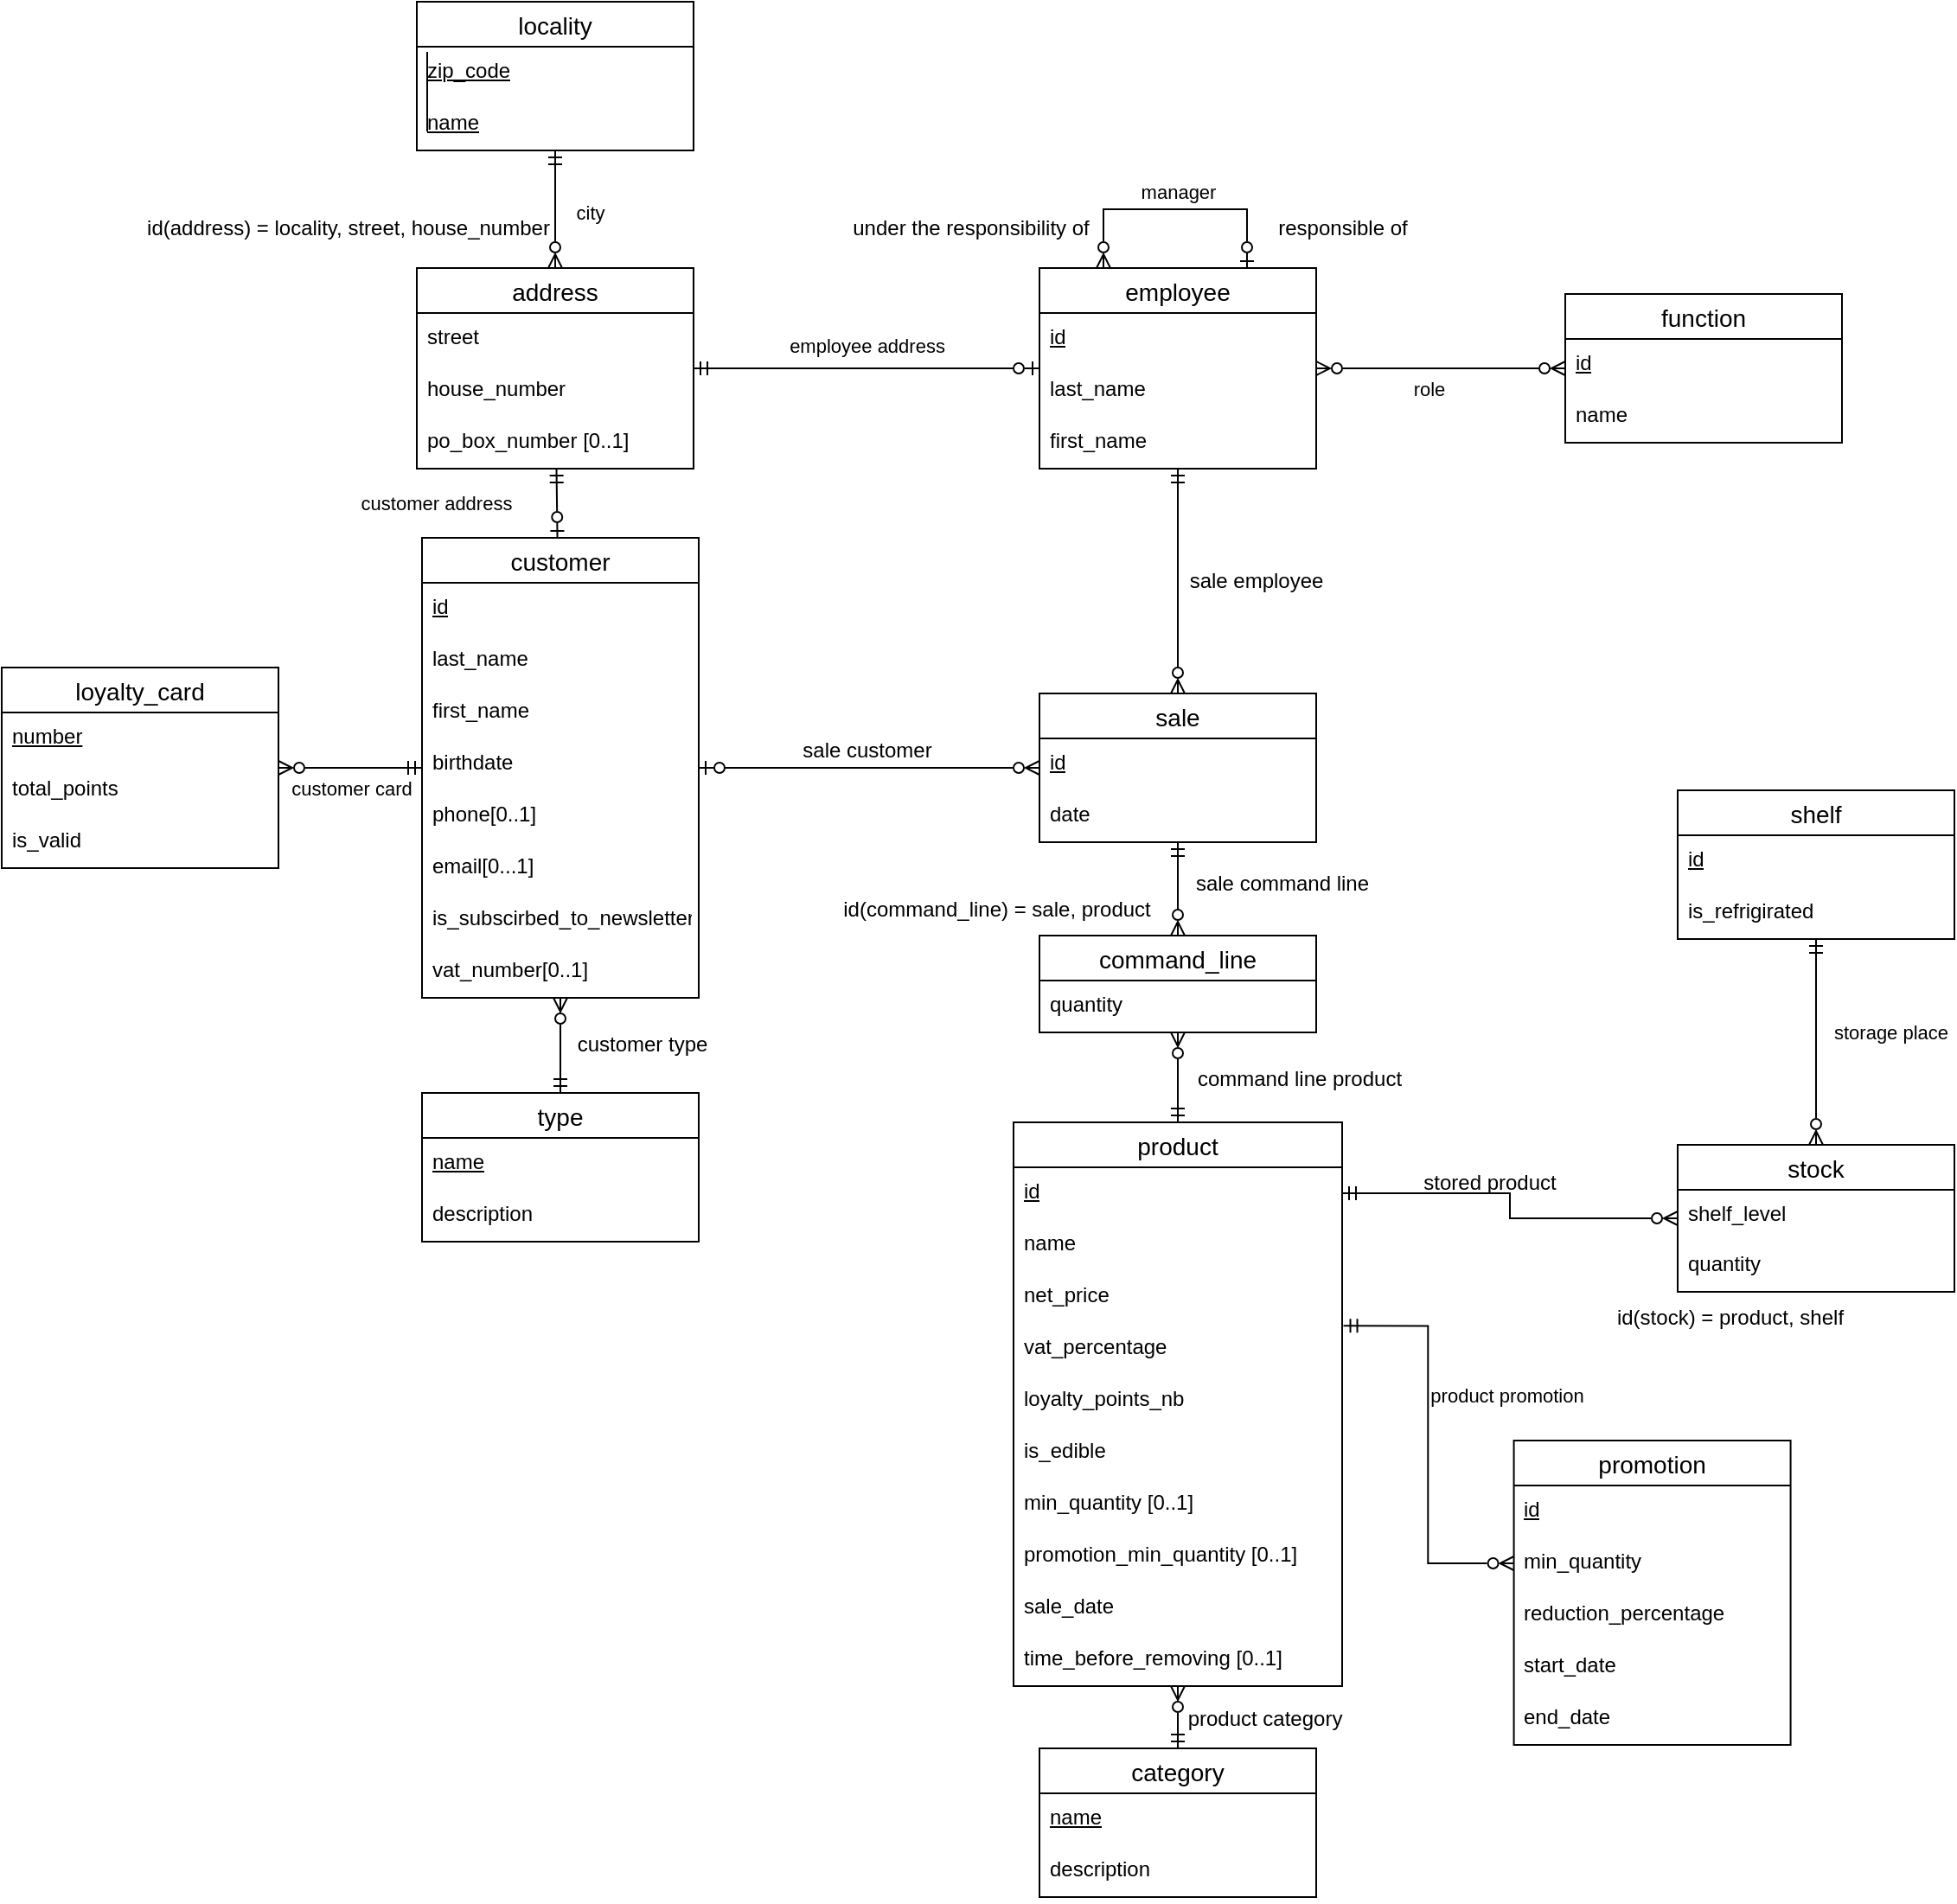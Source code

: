 <mxfile version="24.2.5" type="device">
  <diagram id="C5RBs43oDa-KdzZeNtuy" name="Page-1">
    <mxGraphModel dx="3216" dy="909" grid="0" gridSize="10" guides="1" tooltips="1" connect="1" arrows="1" fold="1" page="1" pageScale="1" pageWidth="1654" pageHeight="2336" math="0" shadow="0">
      <root>
        <mxCell id="WIyWlLk6GJQsqaUBKTNV-0" />
        <mxCell id="WIyWlLk6GJQsqaUBKTNV-1" parent="WIyWlLk6GJQsqaUBKTNV-0" />
        <mxCell id="dpNiXfFF5GGfgYgJXi4R-207" style="edgeStyle=orthogonalEdgeStyle;rounded=0;hachureGap=4;orthogonalLoop=1;jettySize=auto;html=1;endArrow=ERzeroToMany;endFill=0;startArrow=ERmandOne;startFill=0;" parent="WIyWlLk6GJQsqaUBKTNV-1" source="dpNiXfFF5GGfgYgJXi4R-37" target="dpNiXfFF5GGfgYgJXi4R-204" edge="1">
          <mxGeometry relative="1" as="geometry" />
        </mxCell>
        <mxCell id="dpNiXfFF5GGfgYgJXi4R-37" value="employee" style="swimlane;fontStyle=0;childLayout=stackLayout;horizontal=1;startSize=26;horizontalStack=0;resizeParent=1;resizeParentMax=0;resizeLast=0;collapsible=1;marginBottom=0;align=center;fontSize=14;" parent="WIyWlLk6GJQsqaUBKTNV-1" vertex="1">
          <mxGeometry x="-630" y="214" width="160" height="116" as="geometry" />
        </mxCell>
        <mxCell id="dpNiXfFF5GGfgYgJXi4R-38" value="&lt;u&gt;id&lt;/u&gt;" style="text;strokeColor=none;fillColor=none;spacingLeft=4;spacingRight=4;overflow=hidden;rotatable=0;points=[[0,0.5],[1,0.5]];portConstraint=eastwest;fontSize=12;whiteSpace=wrap;html=1;" parent="dpNiXfFF5GGfgYgJXi4R-37" vertex="1">
          <mxGeometry y="26" width="160" height="30" as="geometry" />
        </mxCell>
        <mxCell id="dpNiXfFF5GGfgYgJXi4R-39" value="last_name" style="text;strokeColor=none;fillColor=none;spacingLeft=4;spacingRight=4;overflow=hidden;rotatable=0;points=[[0,0.5],[1,0.5]];portConstraint=eastwest;fontSize=12;whiteSpace=wrap;html=1;" parent="dpNiXfFF5GGfgYgJXi4R-37" vertex="1">
          <mxGeometry y="56" width="160" height="30" as="geometry" />
        </mxCell>
        <mxCell id="dpNiXfFF5GGfgYgJXi4R-40" value="first_name" style="text;strokeColor=none;fillColor=none;spacingLeft=4;spacingRight=4;overflow=hidden;rotatable=0;points=[[0,0.5],[1,0.5]];portConstraint=eastwest;fontSize=12;whiteSpace=wrap;html=1;" parent="dpNiXfFF5GGfgYgJXi4R-37" vertex="1">
          <mxGeometry y="86" width="160" height="30" as="geometry" />
        </mxCell>
        <mxCell id="dpNiXfFF5GGfgYgJXi4R-49" value="manager" style="edgeStyle=orthogonalEdgeStyle;rounded=0;orthogonalLoop=1;jettySize=auto;html=1;startArrow=ERzeroToOne;startFill=0;endArrow=ERzeroToMany;endFill=0;exitX=0.75;exitY=0;exitDx=0;exitDy=0;" parent="WIyWlLk6GJQsqaUBKTNV-1" source="dpNiXfFF5GGfgYgJXi4R-37" target="dpNiXfFF5GGfgYgJXi4R-37" edge="1">
          <mxGeometry x="-0.017" y="-10" relative="1" as="geometry">
            <Array as="points">
              <mxPoint x="-510" y="180" />
              <mxPoint x="-593" y="180" />
            </Array>
            <mxPoint x="-510" y="80" as="sourcePoint" />
            <mxPoint x="-592.5" y="110" as="targetPoint" />
            <mxPoint as="offset" />
          </mxGeometry>
        </mxCell>
        <mxCell id="dpNiXfFF5GGfgYgJXi4R-50" value="responsible of" style="text;html=1;align=center;verticalAlign=middle;resizable=0;points=[];autosize=1;strokeColor=none;fillColor=none;" parent="WIyWlLk6GJQsqaUBKTNV-1" vertex="1">
          <mxGeometry x="-505" y="176" width="100" height="30" as="geometry" />
        </mxCell>
        <mxCell id="dpNiXfFF5GGfgYgJXi4R-51" value="under the responsibility of" style="text;html=1;align=center;verticalAlign=middle;resizable=0;points=[];autosize=1;strokeColor=none;fillColor=none;" parent="WIyWlLk6GJQsqaUBKTNV-1" vertex="1">
          <mxGeometry x="-750" y="176" width="160" height="30" as="geometry" />
        </mxCell>
        <mxCell id="dpNiXfFF5GGfgYgJXi4R-59" value="role" style="edgeStyle=orthogonalEdgeStyle;rounded=0;orthogonalLoop=1;jettySize=auto;html=1;startArrow=ERzeroToMany;startFill=0;endArrow=ERzeroToMany;endFill=0;" parent="WIyWlLk6GJQsqaUBKTNV-1" source="dpNiXfFF5GGfgYgJXi4R-162" target="dpNiXfFF5GGfgYgJXi4R-37" edge="1">
          <mxGeometry x="0.089" y="12" relative="1" as="geometry">
            <mxPoint x="-1" as="offset" />
            <mxPoint x="-320.0" y="257.98" as="sourcePoint" />
            <mxPoint x="-468.56" y="257.75" as="targetPoint" />
          </mxGeometry>
        </mxCell>
        <mxCell id="dpNiXfFF5GGfgYgJXi4R-70" value="address" style="swimlane;fontStyle=0;childLayout=stackLayout;horizontal=1;startSize=26;horizontalStack=0;resizeParent=1;resizeParentMax=0;resizeLast=0;collapsible=1;marginBottom=0;align=center;fontSize=14;" parent="WIyWlLk6GJQsqaUBKTNV-1" vertex="1">
          <mxGeometry x="-990" y="214" width="160" height="116" as="geometry" />
        </mxCell>
        <mxCell id="dpNiXfFF5GGfgYgJXi4R-71" value="street" style="text;strokeColor=none;fillColor=none;spacingLeft=4;spacingRight=4;overflow=hidden;rotatable=0;points=[[0,0.5],[1,0.5]];portConstraint=eastwest;fontSize=12;whiteSpace=wrap;html=1;" parent="dpNiXfFF5GGfgYgJXi4R-70" vertex="1">
          <mxGeometry y="26" width="160" height="30" as="geometry" />
        </mxCell>
        <mxCell id="dpNiXfFF5GGfgYgJXi4R-72" value="house_number" style="text;strokeColor=none;fillColor=none;spacingLeft=4;spacingRight=4;overflow=hidden;rotatable=0;points=[[0,0.5],[1,0.5]];portConstraint=eastwest;fontSize=12;whiteSpace=wrap;html=1;" parent="dpNiXfFF5GGfgYgJXi4R-70" vertex="1">
          <mxGeometry y="56" width="160" height="30" as="geometry" />
        </mxCell>
        <mxCell id="rM9jG47m31_URqmx05FJ-12" value="po_box_number [0..1]" style="text;strokeColor=none;fillColor=none;spacingLeft=4;spacingRight=4;overflow=hidden;rotatable=0;points=[[0,0.5],[1,0.5]];portConstraint=eastwest;fontSize=12;whiteSpace=wrap;html=1;" parent="dpNiXfFF5GGfgYgJXi4R-70" vertex="1">
          <mxGeometry y="86" width="160" height="30" as="geometry" />
        </mxCell>
        <mxCell id="dpNiXfFF5GGfgYgJXi4R-73" value="locality" style="swimlane;fontStyle=0;childLayout=stackLayout;horizontal=1;startSize=26;horizontalStack=0;resizeParent=1;resizeParentMax=0;resizeLast=0;collapsible=1;marginBottom=0;align=center;fontSize=14;" parent="WIyWlLk6GJQsqaUBKTNV-1" vertex="1">
          <mxGeometry x="-990" y="60" width="160" height="86" as="geometry" />
        </mxCell>
        <mxCell id="dpNiXfFF5GGfgYgJXi4R-74" value="zip_code" style="text;strokeColor=none;fillColor=none;spacingLeft=4;spacingRight=4;overflow=hidden;rotatable=0;points=[[0,0.5],[1,0.5]];portConstraint=eastwest;fontSize=12;whiteSpace=wrap;html=1;fontStyle=4" parent="dpNiXfFF5GGfgYgJXi4R-73" vertex="1">
          <mxGeometry y="26" width="160" height="30" as="geometry" />
        </mxCell>
        <mxCell id="dpNiXfFF5GGfgYgJXi4R-75" value="" style="endArrow=none;html=1;rounded=0;" parent="dpNiXfFF5GGfgYgJXi4R-73" edge="1">
          <mxGeometry width="50" height="50" relative="1" as="geometry">
            <mxPoint x="6" y="75" as="sourcePoint" />
            <mxPoint x="6" y="29" as="targetPoint" />
          </mxGeometry>
        </mxCell>
        <mxCell id="dpNiXfFF5GGfgYgJXi4R-76" value="name" style="text;strokeColor=none;fillColor=none;spacingLeft=4;spacingRight=4;overflow=hidden;rotatable=0;points=[[0,0.5],[1,0.5]];portConstraint=eastwest;fontSize=12;whiteSpace=wrap;html=1;fontStyle=4" parent="dpNiXfFF5GGfgYgJXi4R-73" vertex="1">
          <mxGeometry y="56" width="160" height="30" as="geometry" />
        </mxCell>
        <mxCell id="dpNiXfFF5GGfgYgJXi4R-77" value="city" style="endArrow=ERzeroToMany;html=1;rounded=0;startArrow=ERmandOne;startFill=0;endFill=0;" parent="WIyWlLk6GJQsqaUBKTNV-1" source="dpNiXfFF5GGfgYgJXi4R-73" target="dpNiXfFF5GGfgYgJXi4R-70" edge="1">
          <mxGeometry x="0.048" y="20" relative="1" as="geometry">
            <mxPoint x="-350" y="290" as="sourcePoint" />
            <mxPoint x="-190" y="290" as="targetPoint" />
            <mxPoint as="offset" />
          </mxGeometry>
        </mxCell>
        <mxCell id="dpNiXfFF5GGfgYgJXi4R-78" value="employee address" style="endArrow=ERzeroToOne;html=1;rounded=0;startArrow=ERmandOne;startFill=0;endFill=0;" parent="WIyWlLk6GJQsqaUBKTNV-1" source="dpNiXfFF5GGfgYgJXi4R-70" target="dpNiXfFF5GGfgYgJXi4R-37" edge="1">
          <mxGeometry y="13" relative="1" as="geometry">
            <mxPoint x="-320" y="600" as="sourcePoint" />
            <mxPoint x="-160" y="600" as="targetPoint" />
            <mxPoint as="offset" />
          </mxGeometry>
        </mxCell>
        <mxCell id="O0_nuu1xnX9HIHcT5xvd-1" style="edgeStyle=orthogonalEdgeStyle;rounded=0;orthogonalLoop=1;jettySize=auto;html=1;endArrow=ERzeroToMany;endFill=0;startArrow=ERzeroToOne;startFill=0;" parent="WIyWlLk6GJQsqaUBKTNV-1" source="dpNiXfFF5GGfgYgJXi4R-79" target="dpNiXfFF5GGfgYgJXi4R-204" edge="1">
          <mxGeometry relative="1" as="geometry" />
        </mxCell>
        <mxCell id="rM9jG47m31_URqmx05FJ-7" style="edgeStyle=orthogonalEdgeStyle;rounded=0;orthogonalLoop=1;jettySize=auto;html=1;endArrow=ERmandOne;endFill=0;startArrow=ERzeroToMany;startFill=0;" parent="WIyWlLk6GJQsqaUBKTNV-1" source="dpNiXfFF5GGfgYgJXi4R-79" target="rM9jG47m31_URqmx05FJ-0" edge="1">
          <mxGeometry relative="1" as="geometry" />
        </mxCell>
        <mxCell id="dpNiXfFF5GGfgYgJXi4R-79" value="customer" style="swimlane;fontStyle=0;childLayout=stackLayout;horizontal=1;startSize=26;horizontalStack=0;resizeParent=1;resizeParentMax=0;resizeLast=0;collapsible=1;marginBottom=0;align=center;fontSize=14;" parent="WIyWlLk6GJQsqaUBKTNV-1" vertex="1">
          <mxGeometry x="-987" y="370" width="160" height="266" as="geometry" />
        </mxCell>
        <mxCell id="dpNiXfFF5GGfgYgJXi4R-80" value="&lt;u&gt;id&lt;/u&gt;" style="text;strokeColor=none;fillColor=none;spacingLeft=4;spacingRight=4;overflow=hidden;rotatable=0;points=[[0,0.5],[1,0.5]];portConstraint=eastwest;fontSize=12;whiteSpace=wrap;html=1;" parent="dpNiXfFF5GGfgYgJXi4R-79" vertex="1">
          <mxGeometry y="26" width="160" height="30" as="geometry" />
        </mxCell>
        <mxCell id="dpNiXfFF5GGfgYgJXi4R-81" value="last_name" style="text;strokeColor=none;fillColor=none;spacingLeft=4;spacingRight=4;overflow=hidden;rotatable=0;points=[[0,0.5],[1,0.5]];portConstraint=eastwest;fontSize=12;whiteSpace=wrap;html=1;" parent="dpNiXfFF5GGfgYgJXi4R-79" vertex="1">
          <mxGeometry y="56" width="160" height="30" as="geometry" />
        </mxCell>
        <mxCell id="dpNiXfFF5GGfgYgJXi4R-82" value="first_name" style="text;strokeColor=none;fillColor=none;spacingLeft=4;spacingRight=4;overflow=hidden;rotatable=0;points=[[0,0.5],[1,0.5]];portConstraint=eastwest;fontSize=12;whiteSpace=wrap;html=1;" parent="dpNiXfFF5GGfgYgJXi4R-79" vertex="1">
          <mxGeometry y="86" width="160" height="30" as="geometry" />
        </mxCell>
        <mxCell id="O0_nuu1xnX9HIHcT5xvd-6" value="birthdate" style="text;strokeColor=none;fillColor=none;spacingLeft=4;spacingRight=4;overflow=hidden;rotatable=0;points=[[0,0.5],[1,0.5]];portConstraint=eastwest;fontSize=12;whiteSpace=wrap;html=1;" parent="dpNiXfFF5GGfgYgJXi4R-79" vertex="1">
          <mxGeometry y="116" width="160" height="30" as="geometry" />
        </mxCell>
        <mxCell id="dpNiXfFF5GGfgYgJXi4R-84" value="phone[0..1]" style="text;strokeColor=none;fillColor=none;spacingLeft=4;spacingRight=4;overflow=hidden;rotatable=0;points=[[0,0.5],[1,0.5]];portConstraint=eastwest;fontSize=12;whiteSpace=wrap;html=1;" parent="dpNiXfFF5GGfgYgJXi4R-79" vertex="1">
          <mxGeometry y="146" width="160" height="30" as="geometry" />
        </mxCell>
        <mxCell id="dpNiXfFF5GGfgYgJXi4R-83" value="email[0...1]" style="text;strokeColor=none;fillColor=none;spacingLeft=4;spacingRight=4;overflow=hidden;rotatable=0;points=[[0,0.5],[1,0.5]];portConstraint=eastwest;fontSize=12;whiteSpace=wrap;html=1;" parent="dpNiXfFF5GGfgYgJXi4R-79" vertex="1">
          <mxGeometry y="176" width="160" height="30" as="geometry" />
        </mxCell>
        <mxCell id="O0_nuu1xnX9HIHcT5xvd-7" value="is_subscirbed_to_newsletter" style="text;strokeColor=none;fillColor=none;spacingLeft=4;spacingRight=4;overflow=hidden;rotatable=0;points=[[0,0.5],[1,0.5]];portConstraint=eastwest;fontSize=12;whiteSpace=wrap;html=1;" parent="dpNiXfFF5GGfgYgJXi4R-79" vertex="1">
          <mxGeometry y="206" width="160" height="30" as="geometry" />
        </mxCell>
        <mxCell id="dpNiXfFF5GGfgYgJXi4R-89" value="vat_number[0..1]" style="text;strokeColor=none;fillColor=none;spacingLeft=4;spacingRight=4;overflow=hidden;rotatable=0;points=[[0,0.5],[1,0.5]];portConstraint=eastwest;fontSize=12;whiteSpace=wrap;html=1;" parent="dpNiXfFF5GGfgYgJXi4R-79" vertex="1">
          <mxGeometry y="236" width="160" height="30" as="geometry" />
        </mxCell>
        <mxCell id="dpNiXfFF5GGfgYgJXi4R-90" value="customer address" style="endArrow=ERzeroToOne;html=1;rounded=0;startArrow=ERmandOne;startFill=0;endFill=0;" parent="WIyWlLk6GJQsqaUBKTNV-1" source="dpNiXfFF5GGfgYgJXi4R-70" target="dpNiXfFF5GGfgYgJXi4R-79" edge="1">
          <mxGeometry x="-0.026" y="-70" relative="1" as="geometry">
            <mxPoint x="-310" y="520" as="sourcePoint" />
            <mxPoint x="-150" y="520" as="targetPoint" />
            <mxPoint as="offset" />
          </mxGeometry>
        </mxCell>
        <mxCell id="dpNiXfFF5GGfgYgJXi4R-202" style="edgeStyle=orthogonalEdgeStyle;rounded=0;hachureGap=4;orthogonalLoop=1;jettySize=auto;html=1;endArrow=ERzeroToMany;endFill=0;startArrow=ERmandOne;startFill=0;" parent="WIyWlLk6GJQsqaUBKTNV-1" source="dpNiXfFF5GGfgYgJXi4R-117" target="dpNiXfFF5GGfgYgJXi4R-198" edge="1">
          <mxGeometry relative="1" as="geometry" />
        </mxCell>
        <mxCell id="dpNiXfFF5GGfgYgJXi4R-117" value="product" style="swimlane;fontStyle=0;childLayout=stackLayout;horizontal=1;startSize=26;horizontalStack=0;resizeParent=1;resizeParentMax=0;resizeLast=0;collapsible=1;marginBottom=0;align=center;fontSize=14;" parent="WIyWlLk6GJQsqaUBKTNV-1" vertex="1">
          <mxGeometry x="-645" y="708" width="190" height="326" as="geometry" />
        </mxCell>
        <mxCell id="dpNiXfFF5GGfgYgJXi4R-118" value="&lt;u&gt;id&lt;/u&gt;" style="text;strokeColor=none;fillColor=none;spacingLeft=4;spacingRight=4;overflow=hidden;rotatable=0;points=[[0,0.5],[1,0.5]];portConstraint=eastwest;fontSize=12;whiteSpace=wrap;html=1;" parent="dpNiXfFF5GGfgYgJXi4R-117" vertex="1">
          <mxGeometry y="26" width="190" height="30" as="geometry" />
        </mxCell>
        <mxCell id="dpNiXfFF5GGfgYgJXi4R-119" value="name" style="text;strokeColor=none;fillColor=none;spacingLeft=4;spacingRight=4;overflow=hidden;rotatable=0;points=[[0,0.5],[1,0.5]];portConstraint=eastwest;fontSize=12;whiteSpace=wrap;html=1;" parent="dpNiXfFF5GGfgYgJXi4R-117" vertex="1">
          <mxGeometry y="56" width="190" height="30" as="geometry" />
        </mxCell>
        <mxCell id="dpNiXfFF5GGfgYgJXi4R-120" value="net_price" style="text;strokeColor=none;fillColor=none;spacingLeft=4;spacingRight=4;overflow=hidden;rotatable=0;points=[[0,0.5],[1,0.5]];portConstraint=eastwest;fontSize=12;whiteSpace=wrap;html=1;" parent="dpNiXfFF5GGfgYgJXi4R-117" vertex="1">
          <mxGeometry y="86" width="190" height="30" as="geometry" />
        </mxCell>
        <mxCell id="dpNiXfFF5GGfgYgJXi4R-121" value="vat_percentage" style="text;strokeColor=none;fillColor=none;spacingLeft=4;spacingRight=4;overflow=hidden;rotatable=0;points=[[0,0.5],[1,0.5]];portConstraint=eastwest;fontSize=12;whiteSpace=wrap;html=1;" parent="dpNiXfFF5GGfgYgJXi4R-117" vertex="1">
          <mxGeometry y="116" width="190" height="30" as="geometry" />
        </mxCell>
        <mxCell id="dpNiXfFF5GGfgYgJXi4R-122" value="loyalty_points_nb" style="text;strokeColor=none;fillColor=none;spacingLeft=4;spacingRight=4;overflow=hidden;rotatable=0;points=[[0,0.5],[1,0.5]];portConstraint=eastwest;fontSize=12;whiteSpace=wrap;html=1;" parent="dpNiXfFF5GGfgYgJXi4R-117" vertex="1">
          <mxGeometry y="146" width="190" height="30" as="geometry" />
        </mxCell>
        <mxCell id="dpNiXfFF5GGfgYgJXi4R-123" value="is_edible" style="text;strokeColor=none;fillColor=none;spacingLeft=4;spacingRight=4;overflow=hidden;rotatable=0;points=[[0,0.5],[1,0.5]];portConstraint=eastwest;fontSize=12;whiteSpace=wrap;html=1;" parent="dpNiXfFF5GGfgYgJXi4R-117" vertex="1">
          <mxGeometry y="176" width="190" height="30" as="geometry" />
        </mxCell>
        <mxCell id="dpNiXfFF5GGfgYgJXi4R-124" value="min_quantity [0..1]" style="text;strokeColor=none;fillColor=none;spacingLeft=4;spacingRight=4;overflow=hidden;rotatable=0;points=[[0,0.5],[1,0.5]];portConstraint=eastwest;fontSize=12;whiteSpace=wrap;html=1;" parent="dpNiXfFF5GGfgYgJXi4R-117" vertex="1">
          <mxGeometry y="206" width="190" height="30" as="geometry" />
        </mxCell>
        <mxCell id="dpNiXfFF5GGfgYgJXi4R-125" value="promotion_min_quantity [0..1]" style="text;strokeColor=none;fillColor=none;spacingLeft=4;spacingRight=4;overflow=hidden;rotatable=0;points=[[0,0.5],[1,0.5]];portConstraint=eastwest;fontSize=12;whiteSpace=wrap;html=1;" parent="dpNiXfFF5GGfgYgJXi4R-117" vertex="1">
          <mxGeometry y="236" width="190" height="30" as="geometry" />
        </mxCell>
        <mxCell id="O0_nuu1xnX9HIHcT5xvd-2" value="sale_date" style="text;strokeColor=none;fillColor=none;spacingLeft=4;spacingRight=4;overflow=hidden;rotatable=0;points=[[0,0.5],[1,0.5]];portConstraint=eastwest;fontSize=12;whiteSpace=wrap;html=1;" parent="dpNiXfFF5GGfgYgJXi4R-117" vertex="1">
          <mxGeometry y="266" width="190" height="30" as="geometry" />
        </mxCell>
        <mxCell id="O0_nuu1xnX9HIHcT5xvd-3" value="time_before_removing [0..1]" style="text;strokeColor=none;fillColor=none;spacingLeft=4;spacingRight=4;overflow=hidden;rotatable=0;points=[[0,0.5],[1,0.5]];portConstraint=eastwest;fontSize=12;whiteSpace=wrap;html=1;" parent="dpNiXfFF5GGfgYgJXi4R-117" vertex="1">
          <mxGeometry y="296" width="190" height="30" as="geometry" />
        </mxCell>
        <mxCell id="dpNiXfFF5GGfgYgJXi4R-129" value="storage place" style="edgeStyle=orthogonalEdgeStyle;rounded=0;orthogonalLoop=1;jettySize=auto;html=1;endArrow=ERzeroToMany;endFill=0;startArrow=ERmandOne;startFill=0;" parent="WIyWlLk6GJQsqaUBKTNV-1" source="dpNiXfFF5GGfgYgJXi4R-130" target="dpNiXfFF5GGfgYgJXi4R-148" edge="1">
          <mxGeometry x="-0.092" y="43" relative="1" as="geometry">
            <Array as="points" />
            <mxPoint as="offset" />
          </mxGeometry>
        </mxCell>
        <mxCell id="dpNiXfFF5GGfgYgJXi4R-130" value="shelf" style="swimlane;fontStyle=0;childLayout=stackLayout;horizontal=1;startSize=26;horizontalStack=0;resizeParent=1;resizeParentMax=0;resizeLast=0;collapsible=1;marginBottom=0;align=center;fontSize=14;" parent="WIyWlLk6GJQsqaUBKTNV-1" vertex="1">
          <mxGeometry x="-261" y="516" width="160" height="86" as="geometry" />
        </mxCell>
        <mxCell id="dpNiXfFF5GGfgYgJXi4R-131" value="id" style="text;strokeColor=none;fillColor=none;spacingLeft=4;spacingRight=4;overflow=hidden;rotatable=0;points=[[0,0.5],[1,0.5]];portConstraint=eastwest;fontSize=12;whiteSpace=wrap;html=1;fontStyle=4" parent="dpNiXfFF5GGfgYgJXi4R-130" vertex="1">
          <mxGeometry y="26" width="160" height="30" as="geometry" />
        </mxCell>
        <mxCell id="dpNiXfFF5GGfgYgJXi4R-135" value="is_refrigirated" style="text;strokeColor=none;fillColor=none;spacingLeft=4;spacingRight=4;overflow=hidden;rotatable=0;points=[[0,0.5],[1,0.5]];portConstraint=eastwest;fontSize=12;whiteSpace=wrap;html=1;fontStyle=0" parent="dpNiXfFF5GGfgYgJXi4R-130" vertex="1">
          <mxGeometry y="56" width="160" height="30" as="geometry" />
        </mxCell>
        <mxCell id="dpNiXfFF5GGfgYgJXi4R-139" style="edgeStyle=orthogonalEdgeStyle;rounded=0;orthogonalLoop=1;jettySize=auto;html=1;exitX=0;exitY=0.5;exitDx=0;exitDy=0;entryX=1.004;entryY=0.056;entryDx=0;entryDy=0;endArrow=ERmandOne;endFill=0;startArrow=ERzeroToMany;startFill=0;entryPerimeter=0;" parent="WIyWlLk6GJQsqaUBKTNV-1" source="dpNiXfFF5GGfgYgJXi4R-142" target="dpNiXfFF5GGfgYgJXi4R-121" edge="1">
          <mxGeometry relative="1" as="geometry" />
        </mxCell>
        <mxCell id="dpNiXfFF5GGfgYgJXi4R-140" value="product promotion" style="edgeLabel;html=1;align=center;verticalAlign=middle;resizable=0;points=[];" parent="dpNiXfFF5GGfgYgJXi4R-139" vertex="1" connectable="0">
          <mxGeometry x="-0.079" y="2" relative="1" as="geometry">
            <mxPoint x="47" y="-38" as="offset" />
          </mxGeometry>
        </mxCell>
        <mxCell id="dpNiXfFF5GGfgYgJXi4R-141" value="promotion" style="swimlane;fontStyle=0;childLayout=stackLayout;horizontal=1;startSize=26;horizontalStack=0;resizeParent=1;resizeParentMax=0;resizeLast=0;collapsible=1;marginBottom=0;align=center;fontSize=14;" parent="WIyWlLk6GJQsqaUBKTNV-1" vertex="1">
          <mxGeometry x="-355.71" y="892" width="160" height="176" as="geometry" />
        </mxCell>
        <mxCell id="ImNDgt6pC5tH9OHiYjq7-0" value="id" style="text;strokeColor=none;fillColor=none;spacingLeft=4;spacingRight=4;overflow=hidden;rotatable=0;points=[[0,0.5],[1,0.5]];portConstraint=eastwest;fontSize=12;whiteSpace=wrap;html=1;fontStyle=4" parent="dpNiXfFF5GGfgYgJXi4R-141" vertex="1">
          <mxGeometry y="26" width="160" height="30" as="geometry" />
        </mxCell>
        <mxCell id="dpNiXfFF5GGfgYgJXi4R-142" value="min_quantity" style="text;strokeColor=none;fillColor=none;spacingLeft=4;spacingRight=4;overflow=hidden;rotatable=0;points=[[0,0.5],[1,0.5]];portConstraint=eastwest;fontSize=12;whiteSpace=wrap;html=1;fontStyle=0" parent="dpNiXfFF5GGfgYgJXi4R-141" vertex="1">
          <mxGeometry y="56" width="160" height="30" as="geometry" />
        </mxCell>
        <mxCell id="dpNiXfFF5GGfgYgJXi4R-143" value="reduction_percentage" style="text;strokeColor=none;fillColor=none;spacingLeft=4;spacingRight=4;overflow=hidden;rotatable=0;points=[[0,0.5],[1,0.5]];portConstraint=eastwest;fontSize=12;whiteSpace=wrap;html=1;fontStyle=0" parent="dpNiXfFF5GGfgYgJXi4R-141" vertex="1">
          <mxGeometry y="86" width="160" height="30" as="geometry" />
        </mxCell>
        <mxCell id="dpNiXfFF5GGfgYgJXi4R-145" value="start_date" style="text;strokeColor=none;fillColor=none;spacingLeft=4;spacingRight=4;overflow=hidden;rotatable=0;points=[[0,0.5],[1,0.5]];portConstraint=eastwest;fontSize=12;whiteSpace=wrap;html=1;fontStyle=0" parent="dpNiXfFF5GGfgYgJXi4R-141" vertex="1">
          <mxGeometry y="116" width="160" height="30" as="geometry" />
        </mxCell>
        <mxCell id="dpNiXfFF5GGfgYgJXi4R-146" value="end_date" style="text;strokeColor=none;fillColor=none;spacingLeft=4;spacingRight=4;overflow=hidden;rotatable=0;points=[[0,0.5],[1,0.5]];portConstraint=eastwest;fontSize=12;whiteSpace=wrap;html=1;fontStyle=0" parent="dpNiXfFF5GGfgYgJXi4R-141" vertex="1">
          <mxGeometry y="146" width="160" height="30" as="geometry" />
        </mxCell>
        <mxCell id="dpNiXfFF5GGfgYgJXi4R-148" value="stock" style="swimlane;fontStyle=0;childLayout=stackLayout;horizontal=1;startSize=26;horizontalStack=0;resizeParent=1;resizeParentMax=0;resizeLast=0;collapsible=1;marginBottom=0;align=center;fontSize=14;" parent="WIyWlLk6GJQsqaUBKTNV-1" vertex="1">
          <mxGeometry x="-261" y="721" width="160" height="85" as="geometry" />
        </mxCell>
        <mxCell id="o-PNxYGuxIIQIiiD8UL3-0" value="shelf_level" style="text;strokeColor=none;fillColor=none;spacingLeft=4;spacingRight=4;overflow=hidden;rotatable=0;points=[[0,0.5],[1,0.5]];portConstraint=eastwest;fontSize=12;whiteSpace=wrap;html=1;" parent="dpNiXfFF5GGfgYgJXi4R-148" vertex="1">
          <mxGeometry y="26" width="160" height="29" as="geometry" />
        </mxCell>
        <mxCell id="dpNiXfFF5GGfgYgJXi4R-149" value="quantity" style="text;strokeColor=none;fillColor=none;spacingLeft=4;spacingRight=4;overflow=hidden;rotatable=0;points=[[0,0.5],[1,0.5]];portConstraint=eastwest;fontSize=12;whiteSpace=wrap;html=1;" parent="dpNiXfFF5GGfgYgJXi4R-148" vertex="1">
          <mxGeometry y="55" width="160" height="30" as="geometry" />
        </mxCell>
        <mxCell id="dpNiXfFF5GGfgYgJXi4R-150" value="id(stock) = product, shelf" style="text;html=1;align=center;verticalAlign=middle;resizable=0;points=[];autosize=1;strokeColor=none;fillColor=none;" parent="WIyWlLk6GJQsqaUBKTNV-1" vertex="1">
          <mxGeometry x="-306" y="806" width="150" height="30" as="geometry" />
        </mxCell>
        <mxCell id="dpNiXfFF5GGfgYgJXi4R-151" value="id(address) = locality, street, house_number" style="text;html=1;align=center;verticalAlign=middle;resizable=0;points=[];autosize=1;strokeColor=none;fillColor=none;" parent="WIyWlLk6GJQsqaUBKTNV-1" vertex="1">
          <mxGeometry x="-1160" y="176" width="260" height="30" as="geometry" />
        </mxCell>
        <mxCell id="dpNiXfFF5GGfgYgJXi4R-157" value="customer card" style="edgeStyle=orthogonalEdgeStyle;rounded=0;orthogonalLoop=1;jettySize=auto;html=1;endArrow=ERmandOne;endFill=0;startArrow=ERzeroToMany;startFill=0;" parent="WIyWlLk6GJQsqaUBKTNV-1" source="dpNiXfFF5GGfgYgJXi4R-158" target="dpNiXfFF5GGfgYgJXi4R-79" edge="1">
          <mxGeometry y="-12" relative="1" as="geometry">
            <mxPoint as="offset" />
          </mxGeometry>
        </mxCell>
        <mxCell id="dpNiXfFF5GGfgYgJXi4R-158" value="loyalty_card" style="swimlane;fontStyle=0;childLayout=stackLayout;horizontal=1;startSize=26;horizontalStack=0;resizeParent=1;resizeParentMax=0;resizeLast=0;collapsible=1;marginBottom=0;align=center;fontSize=14;" parent="WIyWlLk6GJQsqaUBKTNV-1" vertex="1">
          <mxGeometry x="-1230" y="445" width="160" height="116" as="geometry" />
        </mxCell>
        <mxCell id="dpNiXfFF5GGfgYgJXi4R-159" value="number" style="text;strokeColor=none;fillColor=none;spacingLeft=4;spacingRight=4;overflow=hidden;rotatable=0;points=[[0,0.5],[1,0.5]];portConstraint=eastwest;fontSize=12;whiteSpace=wrap;html=1;fontStyle=4" parent="dpNiXfFF5GGfgYgJXi4R-158" vertex="1">
          <mxGeometry y="26" width="160" height="30" as="geometry" />
        </mxCell>
        <mxCell id="dpNiXfFF5GGfgYgJXi4R-160" value="total_points" style="text;strokeColor=none;fillColor=none;spacingLeft=4;spacingRight=4;overflow=hidden;rotatable=0;points=[[0,0.5],[1,0.5]];portConstraint=eastwest;fontSize=12;whiteSpace=wrap;html=1;" parent="dpNiXfFF5GGfgYgJXi4R-158" vertex="1">
          <mxGeometry y="56" width="160" height="30" as="geometry" />
        </mxCell>
        <mxCell id="dpNiXfFF5GGfgYgJXi4R-161" value="is_valid" style="text;strokeColor=none;fillColor=none;spacingLeft=4;spacingRight=4;overflow=hidden;rotatable=0;points=[[0,0.5],[1,0.5]];portConstraint=eastwest;fontSize=12;whiteSpace=wrap;html=1;" parent="dpNiXfFF5GGfgYgJXi4R-158" vertex="1">
          <mxGeometry y="86" width="160" height="30" as="geometry" />
        </mxCell>
        <mxCell id="dpNiXfFF5GGfgYgJXi4R-162" value="function" style="swimlane;fontStyle=0;childLayout=stackLayout;horizontal=1;startSize=26;horizontalStack=0;resizeParent=1;resizeParentMax=0;resizeLast=0;collapsible=1;marginBottom=0;align=center;fontSize=14;" parent="WIyWlLk6GJQsqaUBKTNV-1" vertex="1">
          <mxGeometry x="-326" y="229" width="160" height="86" as="geometry" />
        </mxCell>
        <mxCell id="dpNiXfFF5GGfgYgJXi4R-163" value="&lt;u&gt;id&lt;/u&gt;" style="text;strokeColor=none;fillColor=none;spacingLeft=4;spacingRight=4;overflow=hidden;rotatable=0;points=[[0,0.5],[1,0.5]];portConstraint=eastwest;fontSize=12;whiteSpace=wrap;html=1;" parent="dpNiXfFF5GGfgYgJXi4R-162" vertex="1">
          <mxGeometry y="26" width="160" height="30" as="geometry" />
        </mxCell>
        <mxCell id="O0_nuu1xnX9HIHcT5xvd-0" value="name" style="text;strokeColor=none;fillColor=none;spacingLeft=4;spacingRight=4;overflow=hidden;rotatable=0;points=[[0,0.5],[1,0.5]];portConstraint=eastwest;fontSize=12;whiteSpace=wrap;html=1;" parent="dpNiXfFF5GGfgYgJXi4R-162" vertex="1">
          <mxGeometry y="56" width="160" height="30" as="geometry" />
        </mxCell>
        <mxCell id="dpNiXfFF5GGfgYgJXi4R-166" value="category" style="swimlane;fontStyle=0;childLayout=stackLayout;horizontal=1;startSize=26;horizontalStack=0;resizeParent=1;resizeParentMax=0;resizeLast=0;collapsible=1;marginBottom=0;align=center;fontSize=14;" parent="WIyWlLk6GJQsqaUBKTNV-1" vertex="1">
          <mxGeometry x="-630" y="1070" width="160" height="86" as="geometry" />
        </mxCell>
        <mxCell id="dpNiXfFF5GGfgYgJXi4R-167" value="name" style="text;strokeColor=none;fillColor=none;spacingLeft=4;spacingRight=4;overflow=hidden;rotatable=0;points=[[0,0.5],[1,0.5]];portConstraint=eastwest;fontSize=12;whiteSpace=wrap;html=1;fontStyle=4" parent="dpNiXfFF5GGfgYgJXi4R-166" vertex="1">
          <mxGeometry y="26" width="160" height="30" as="geometry" />
        </mxCell>
        <mxCell id="O0_nuu1xnX9HIHcT5xvd-5" value="description" style="text;strokeColor=none;fillColor=none;spacingLeft=4;spacingRight=4;overflow=hidden;rotatable=0;points=[[0,0.5],[1,0.5]];portConstraint=eastwest;fontSize=12;whiteSpace=wrap;html=1;fontStyle=0" parent="dpNiXfFF5GGfgYgJXi4R-166" vertex="1">
          <mxGeometry y="56" width="160" height="30" as="geometry" />
        </mxCell>
        <mxCell id="dpNiXfFF5GGfgYgJXi4R-175" value="" style="endArrow=ERmandOne;html=1;rounded=0;startArrow=ERzeroToMany;startFill=0;endFill=0;" parent="WIyWlLk6GJQsqaUBKTNV-1" source="dpNiXfFF5GGfgYgJXi4R-117" target="dpNiXfFF5GGfgYgJXi4R-166" edge="1">
          <mxGeometry relative="1" as="geometry">
            <mxPoint x="-661" y="962" as="sourcePoint" />
            <mxPoint x="-501" y="962" as="targetPoint" />
          </mxGeometry>
        </mxCell>
        <mxCell id="dpNiXfFF5GGfgYgJXi4R-197" style="edgeStyle=orthogonalEdgeStyle;rounded=0;hachureGap=4;orthogonalLoop=1;jettySize=auto;html=1;exitX=1;exitY=0.5;exitDx=0;exitDy=0;startArrow=ERmandOne;startFill=0;endArrow=ERzeroToMany;endFill=0;" parent="WIyWlLk6GJQsqaUBKTNV-1" source="dpNiXfFF5GGfgYgJXi4R-118" target="dpNiXfFF5GGfgYgJXi4R-148" edge="1">
          <mxGeometry relative="1" as="geometry" />
        </mxCell>
        <mxCell id="dpNiXfFF5GGfgYgJXi4R-206" style="edgeStyle=orthogonalEdgeStyle;rounded=0;hachureGap=4;orthogonalLoop=1;jettySize=auto;html=1;startArrow=ERzeroToMany;startFill=0;endArrow=ERmandOne;endFill=0;" parent="WIyWlLk6GJQsqaUBKTNV-1" source="dpNiXfFF5GGfgYgJXi4R-198" target="dpNiXfFF5GGfgYgJXi4R-204" edge="1">
          <mxGeometry relative="1" as="geometry">
            <mxPoint x="-550" y="720" as="sourcePoint" />
          </mxGeometry>
        </mxCell>
        <mxCell id="dpNiXfFF5GGfgYgJXi4R-198" value="command_line" style="swimlane;fontStyle=0;childLayout=stackLayout;horizontal=1;startSize=26;horizontalStack=0;resizeParent=1;resizeParentMax=0;resizeLast=0;collapsible=1;marginBottom=0;align=center;fontSize=14;" parent="WIyWlLk6GJQsqaUBKTNV-1" vertex="1">
          <mxGeometry x="-630" y="600" width="160" height="56" as="geometry" />
        </mxCell>
        <mxCell id="rM9jG47m31_URqmx05FJ-6" value="quantity" style="text;strokeColor=none;fillColor=none;spacingLeft=4;spacingRight=4;overflow=hidden;rotatable=0;points=[[0,0.5],[1,0.5]];portConstraint=eastwest;fontSize=12;whiteSpace=wrap;html=1;" parent="dpNiXfFF5GGfgYgJXi4R-198" vertex="1">
          <mxGeometry y="26" width="160" height="30" as="geometry" />
        </mxCell>
        <mxCell id="dpNiXfFF5GGfgYgJXi4R-204" value="sale" style="swimlane;fontStyle=0;childLayout=stackLayout;horizontal=1;startSize=26;horizontalStack=0;resizeParent=1;resizeParentMax=0;resizeLast=0;collapsible=1;marginBottom=0;align=center;fontSize=14;" parent="WIyWlLk6GJQsqaUBKTNV-1" vertex="1">
          <mxGeometry x="-630" y="460" width="160" height="86" as="geometry" />
        </mxCell>
        <mxCell id="dpNiXfFF5GGfgYgJXi4R-205" value="id" style="text;strokeColor=none;fillColor=none;spacingLeft=4;spacingRight=4;overflow=hidden;rotatable=0;points=[[0,0.5],[1,0.5]];portConstraint=eastwest;fontSize=12;whiteSpace=wrap;html=1;fontStyle=4" parent="dpNiXfFF5GGfgYgJXi4R-204" vertex="1">
          <mxGeometry y="26" width="160" height="30" as="geometry" />
        </mxCell>
        <mxCell id="O0_nuu1xnX9HIHcT5xvd-4" value="date" style="text;strokeColor=none;fillColor=none;spacingLeft=4;spacingRight=4;overflow=hidden;rotatable=0;points=[[0,0.5],[1,0.5]];portConstraint=eastwest;fontSize=12;whiteSpace=wrap;html=1;" parent="dpNiXfFF5GGfgYgJXi4R-204" vertex="1">
          <mxGeometry y="56" width="160" height="30" as="geometry" />
        </mxCell>
        <mxCell id="rM9jG47m31_URqmx05FJ-0" value="type" style="swimlane;fontStyle=0;childLayout=stackLayout;horizontal=1;startSize=26;horizontalStack=0;resizeParent=1;resizeParentMax=0;resizeLast=0;collapsible=1;marginBottom=0;align=center;fontSize=14;" parent="WIyWlLk6GJQsqaUBKTNV-1" vertex="1">
          <mxGeometry x="-987" y="691" width="160" height="86" as="geometry" />
        </mxCell>
        <mxCell id="rM9jG47m31_URqmx05FJ-4" value="name" style="text;strokeColor=none;fillColor=none;spacingLeft=4;spacingRight=4;overflow=hidden;rotatable=0;points=[[0,0.5],[1,0.5]];portConstraint=eastwest;fontSize=12;whiteSpace=wrap;html=1;fontStyle=4" parent="rM9jG47m31_URqmx05FJ-0" vertex="1">
          <mxGeometry y="26" width="160" height="30" as="geometry" />
        </mxCell>
        <mxCell id="rM9jG47m31_URqmx05FJ-5" value="description" style="text;strokeColor=none;fillColor=none;spacingLeft=4;spacingRight=4;overflow=hidden;rotatable=0;points=[[0,0.5],[1,0.5]];portConstraint=eastwest;fontSize=12;whiteSpace=wrap;html=1;" parent="rM9jG47m31_URqmx05FJ-0" vertex="1">
          <mxGeometry y="56" width="160" height="30" as="geometry" />
        </mxCell>
        <mxCell id="rM9jG47m31_URqmx05FJ-10" value="id(command_line) = sale, product" style="text;html=1;align=center;verticalAlign=middle;resizable=0;points=[];autosize=1;strokeColor=none;fillColor=none;" parent="WIyWlLk6GJQsqaUBKTNV-1" vertex="1">
          <mxGeometry x="-755" y="570" width="200" height="30" as="geometry" />
        </mxCell>
        <mxCell id="ioKO3cDUffyF3aqg0VpE-0" value="customer type" style="text;html=1;align=center;verticalAlign=middle;resizable=0;points=[];autosize=1;strokeColor=none;fillColor=none;" parent="WIyWlLk6GJQsqaUBKTNV-1" vertex="1">
          <mxGeometry x="-910" y="648" width="100" height="30" as="geometry" />
        </mxCell>
        <mxCell id="ioKO3cDUffyF3aqg0VpE-1" value="sale customer" style="text;html=1;align=center;verticalAlign=middle;resizable=0;points=[];autosize=1;strokeColor=none;fillColor=none;" parent="WIyWlLk6GJQsqaUBKTNV-1" vertex="1">
          <mxGeometry x="-780" y="478" width="100" height="30" as="geometry" />
        </mxCell>
        <mxCell id="ioKO3cDUffyF3aqg0VpE-2" value="sale employee" style="text;html=1;align=center;verticalAlign=middle;resizable=0;points=[];autosize=1;strokeColor=none;fillColor=none;" parent="WIyWlLk6GJQsqaUBKTNV-1" vertex="1">
          <mxGeometry x="-555" y="380" width="100" height="30" as="geometry" />
        </mxCell>
        <mxCell id="ioKO3cDUffyF3aqg0VpE-3" value="sale command line" style="text;html=1;align=center;verticalAlign=middle;resizable=0;points=[];autosize=1;strokeColor=none;fillColor=none;" parent="WIyWlLk6GJQsqaUBKTNV-1" vertex="1">
          <mxGeometry x="-550" y="555" width="120" height="30" as="geometry" />
        </mxCell>
        <mxCell id="ioKO3cDUffyF3aqg0VpE-4" value="command line product" style="text;html=1;align=center;verticalAlign=middle;resizable=0;points=[];autosize=1;strokeColor=none;fillColor=none;" parent="WIyWlLk6GJQsqaUBKTNV-1" vertex="1">
          <mxGeometry x="-550" y="668" width="140" height="30" as="geometry" />
        </mxCell>
        <mxCell id="ioKO3cDUffyF3aqg0VpE-5" value="product category" style="text;html=1;align=center;verticalAlign=middle;resizable=0;points=[];autosize=1;strokeColor=none;fillColor=none;" parent="WIyWlLk6GJQsqaUBKTNV-1" vertex="1">
          <mxGeometry x="-555" y="1038" width="110" height="30" as="geometry" />
        </mxCell>
        <mxCell id="ioKO3cDUffyF3aqg0VpE-6" value="stored product" style="text;html=1;align=center;verticalAlign=middle;resizable=0;points=[];autosize=1;strokeColor=none;fillColor=none;" parent="WIyWlLk6GJQsqaUBKTNV-1" vertex="1">
          <mxGeometry x="-420" y="728" width="100" height="30" as="geometry" />
        </mxCell>
      </root>
    </mxGraphModel>
  </diagram>
</mxfile>
